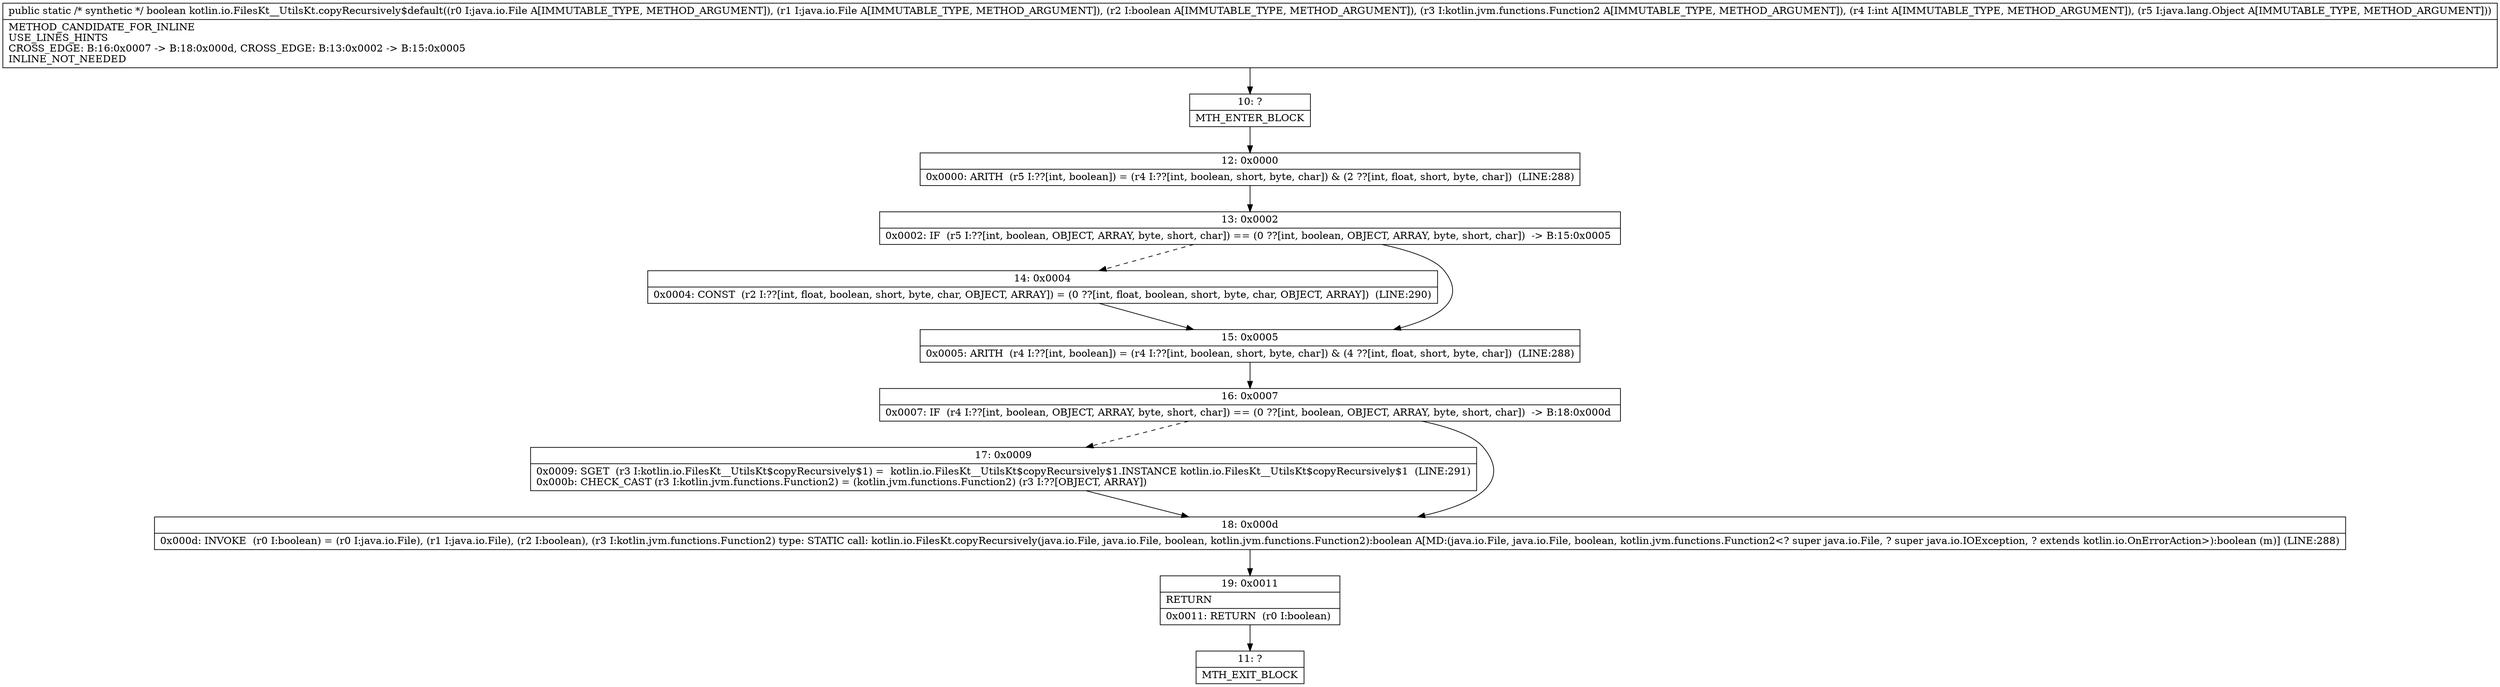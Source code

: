 digraph "CFG forkotlin.io.FilesKt__UtilsKt.copyRecursively$default(Ljava\/io\/File;Ljava\/io\/File;ZLkotlin\/jvm\/functions\/Function2;ILjava\/lang\/Object;)Z" {
Node_10 [shape=record,label="{10\:\ ?|MTH_ENTER_BLOCK\l}"];
Node_12 [shape=record,label="{12\:\ 0x0000|0x0000: ARITH  (r5 I:??[int, boolean]) = (r4 I:??[int, boolean, short, byte, char]) & (2 ??[int, float, short, byte, char])  (LINE:288)\l}"];
Node_13 [shape=record,label="{13\:\ 0x0002|0x0002: IF  (r5 I:??[int, boolean, OBJECT, ARRAY, byte, short, char]) == (0 ??[int, boolean, OBJECT, ARRAY, byte, short, char])  \-\> B:15:0x0005 \l}"];
Node_14 [shape=record,label="{14\:\ 0x0004|0x0004: CONST  (r2 I:??[int, float, boolean, short, byte, char, OBJECT, ARRAY]) = (0 ??[int, float, boolean, short, byte, char, OBJECT, ARRAY])  (LINE:290)\l}"];
Node_15 [shape=record,label="{15\:\ 0x0005|0x0005: ARITH  (r4 I:??[int, boolean]) = (r4 I:??[int, boolean, short, byte, char]) & (4 ??[int, float, short, byte, char])  (LINE:288)\l}"];
Node_16 [shape=record,label="{16\:\ 0x0007|0x0007: IF  (r4 I:??[int, boolean, OBJECT, ARRAY, byte, short, char]) == (0 ??[int, boolean, OBJECT, ARRAY, byte, short, char])  \-\> B:18:0x000d \l}"];
Node_17 [shape=record,label="{17\:\ 0x0009|0x0009: SGET  (r3 I:kotlin.io.FilesKt__UtilsKt$copyRecursively$1) =  kotlin.io.FilesKt__UtilsKt$copyRecursively$1.INSTANCE kotlin.io.FilesKt__UtilsKt$copyRecursively$1  (LINE:291)\l0x000b: CHECK_CAST (r3 I:kotlin.jvm.functions.Function2) = (kotlin.jvm.functions.Function2) (r3 I:??[OBJECT, ARRAY]) \l}"];
Node_18 [shape=record,label="{18\:\ 0x000d|0x000d: INVOKE  (r0 I:boolean) = (r0 I:java.io.File), (r1 I:java.io.File), (r2 I:boolean), (r3 I:kotlin.jvm.functions.Function2) type: STATIC call: kotlin.io.FilesKt.copyRecursively(java.io.File, java.io.File, boolean, kotlin.jvm.functions.Function2):boolean A[MD:(java.io.File, java.io.File, boolean, kotlin.jvm.functions.Function2\<? super java.io.File, ? super java.io.IOException, ? extends kotlin.io.OnErrorAction\>):boolean (m)] (LINE:288)\l}"];
Node_19 [shape=record,label="{19\:\ 0x0011|RETURN\l|0x0011: RETURN  (r0 I:boolean) \l}"];
Node_11 [shape=record,label="{11\:\ ?|MTH_EXIT_BLOCK\l}"];
MethodNode[shape=record,label="{public static \/* synthetic *\/ boolean kotlin.io.FilesKt__UtilsKt.copyRecursively$default((r0 I:java.io.File A[IMMUTABLE_TYPE, METHOD_ARGUMENT]), (r1 I:java.io.File A[IMMUTABLE_TYPE, METHOD_ARGUMENT]), (r2 I:boolean A[IMMUTABLE_TYPE, METHOD_ARGUMENT]), (r3 I:kotlin.jvm.functions.Function2 A[IMMUTABLE_TYPE, METHOD_ARGUMENT]), (r4 I:int A[IMMUTABLE_TYPE, METHOD_ARGUMENT]), (r5 I:java.lang.Object A[IMMUTABLE_TYPE, METHOD_ARGUMENT]))  | METHOD_CANDIDATE_FOR_INLINE\lUSE_LINES_HINTS\lCROSS_EDGE: B:16:0x0007 \-\> B:18:0x000d, CROSS_EDGE: B:13:0x0002 \-\> B:15:0x0005\lINLINE_NOT_NEEDED\l}"];
MethodNode -> Node_10;Node_10 -> Node_12;
Node_12 -> Node_13;
Node_13 -> Node_14[style=dashed];
Node_13 -> Node_15;
Node_14 -> Node_15;
Node_15 -> Node_16;
Node_16 -> Node_17[style=dashed];
Node_16 -> Node_18;
Node_17 -> Node_18;
Node_18 -> Node_19;
Node_19 -> Node_11;
}

